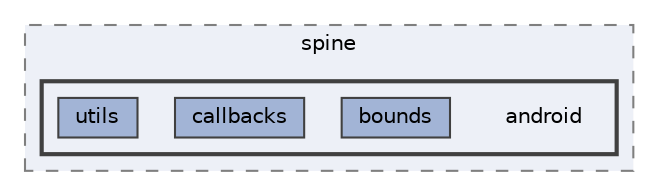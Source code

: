 digraph "external/spine-runtimes/spine-android/spine-android/src/main/java/com/esotericsoftware/spine/android"
{
 // LATEX_PDF_SIZE
  bgcolor="transparent";
  edge [fontname=Helvetica,fontsize=10,labelfontname=Helvetica,labelfontsize=10];
  node [fontname=Helvetica,fontsize=10,shape=box,height=0.2,width=0.4];
  compound=true
  subgraph clusterdir_8d05e7c98c17e934e31cdd3871c4767f {
    graph [ bgcolor="#edf0f7", pencolor="grey50", label="spine", fontname=Helvetica,fontsize=10 style="filled,dashed", URL="dir_8d05e7c98c17e934e31cdd3871c4767f.html",tooltip=""]
  subgraph clusterdir_796c10f91fba071770ead09f06fddb0e {
    graph [ bgcolor="#edf0f7", pencolor="grey25", label="", fontname=Helvetica,fontsize=10 style="filled,bold", URL="dir_796c10f91fba071770ead09f06fddb0e.html",tooltip=""]
    dir_796c10f91fba071770ead09f06fddb0e [shape=plaintext, label="android"];
  dir_f06a7189ac4fb524d35f2c1c13bcc023 [label="bounds", fillcolor="#a2b4d6", color="grey25", style="filled", URL="dir_f06a7189ac4fb524d35f2c1c13bcc023.html",tooltip=""];
  dir_e1abf6ede7c0f292e376b7440b4ed203 [label="callbacks", fillcolor="#a2b4d6", color="grey25", style="filled", URL="dir_e1abf6ede7c0f292e376b7440b4ed203.html",tooltip=""];
  dir_464a9663761308e0338ae4c48eb4a7cc [label="utils", fillcolor="#a2b4d6", color="grey25", style="filled", URL="dir_464a9663761308e0338ae4c48eb4a7cc.html",tooltip=""];
  }
  }
}
